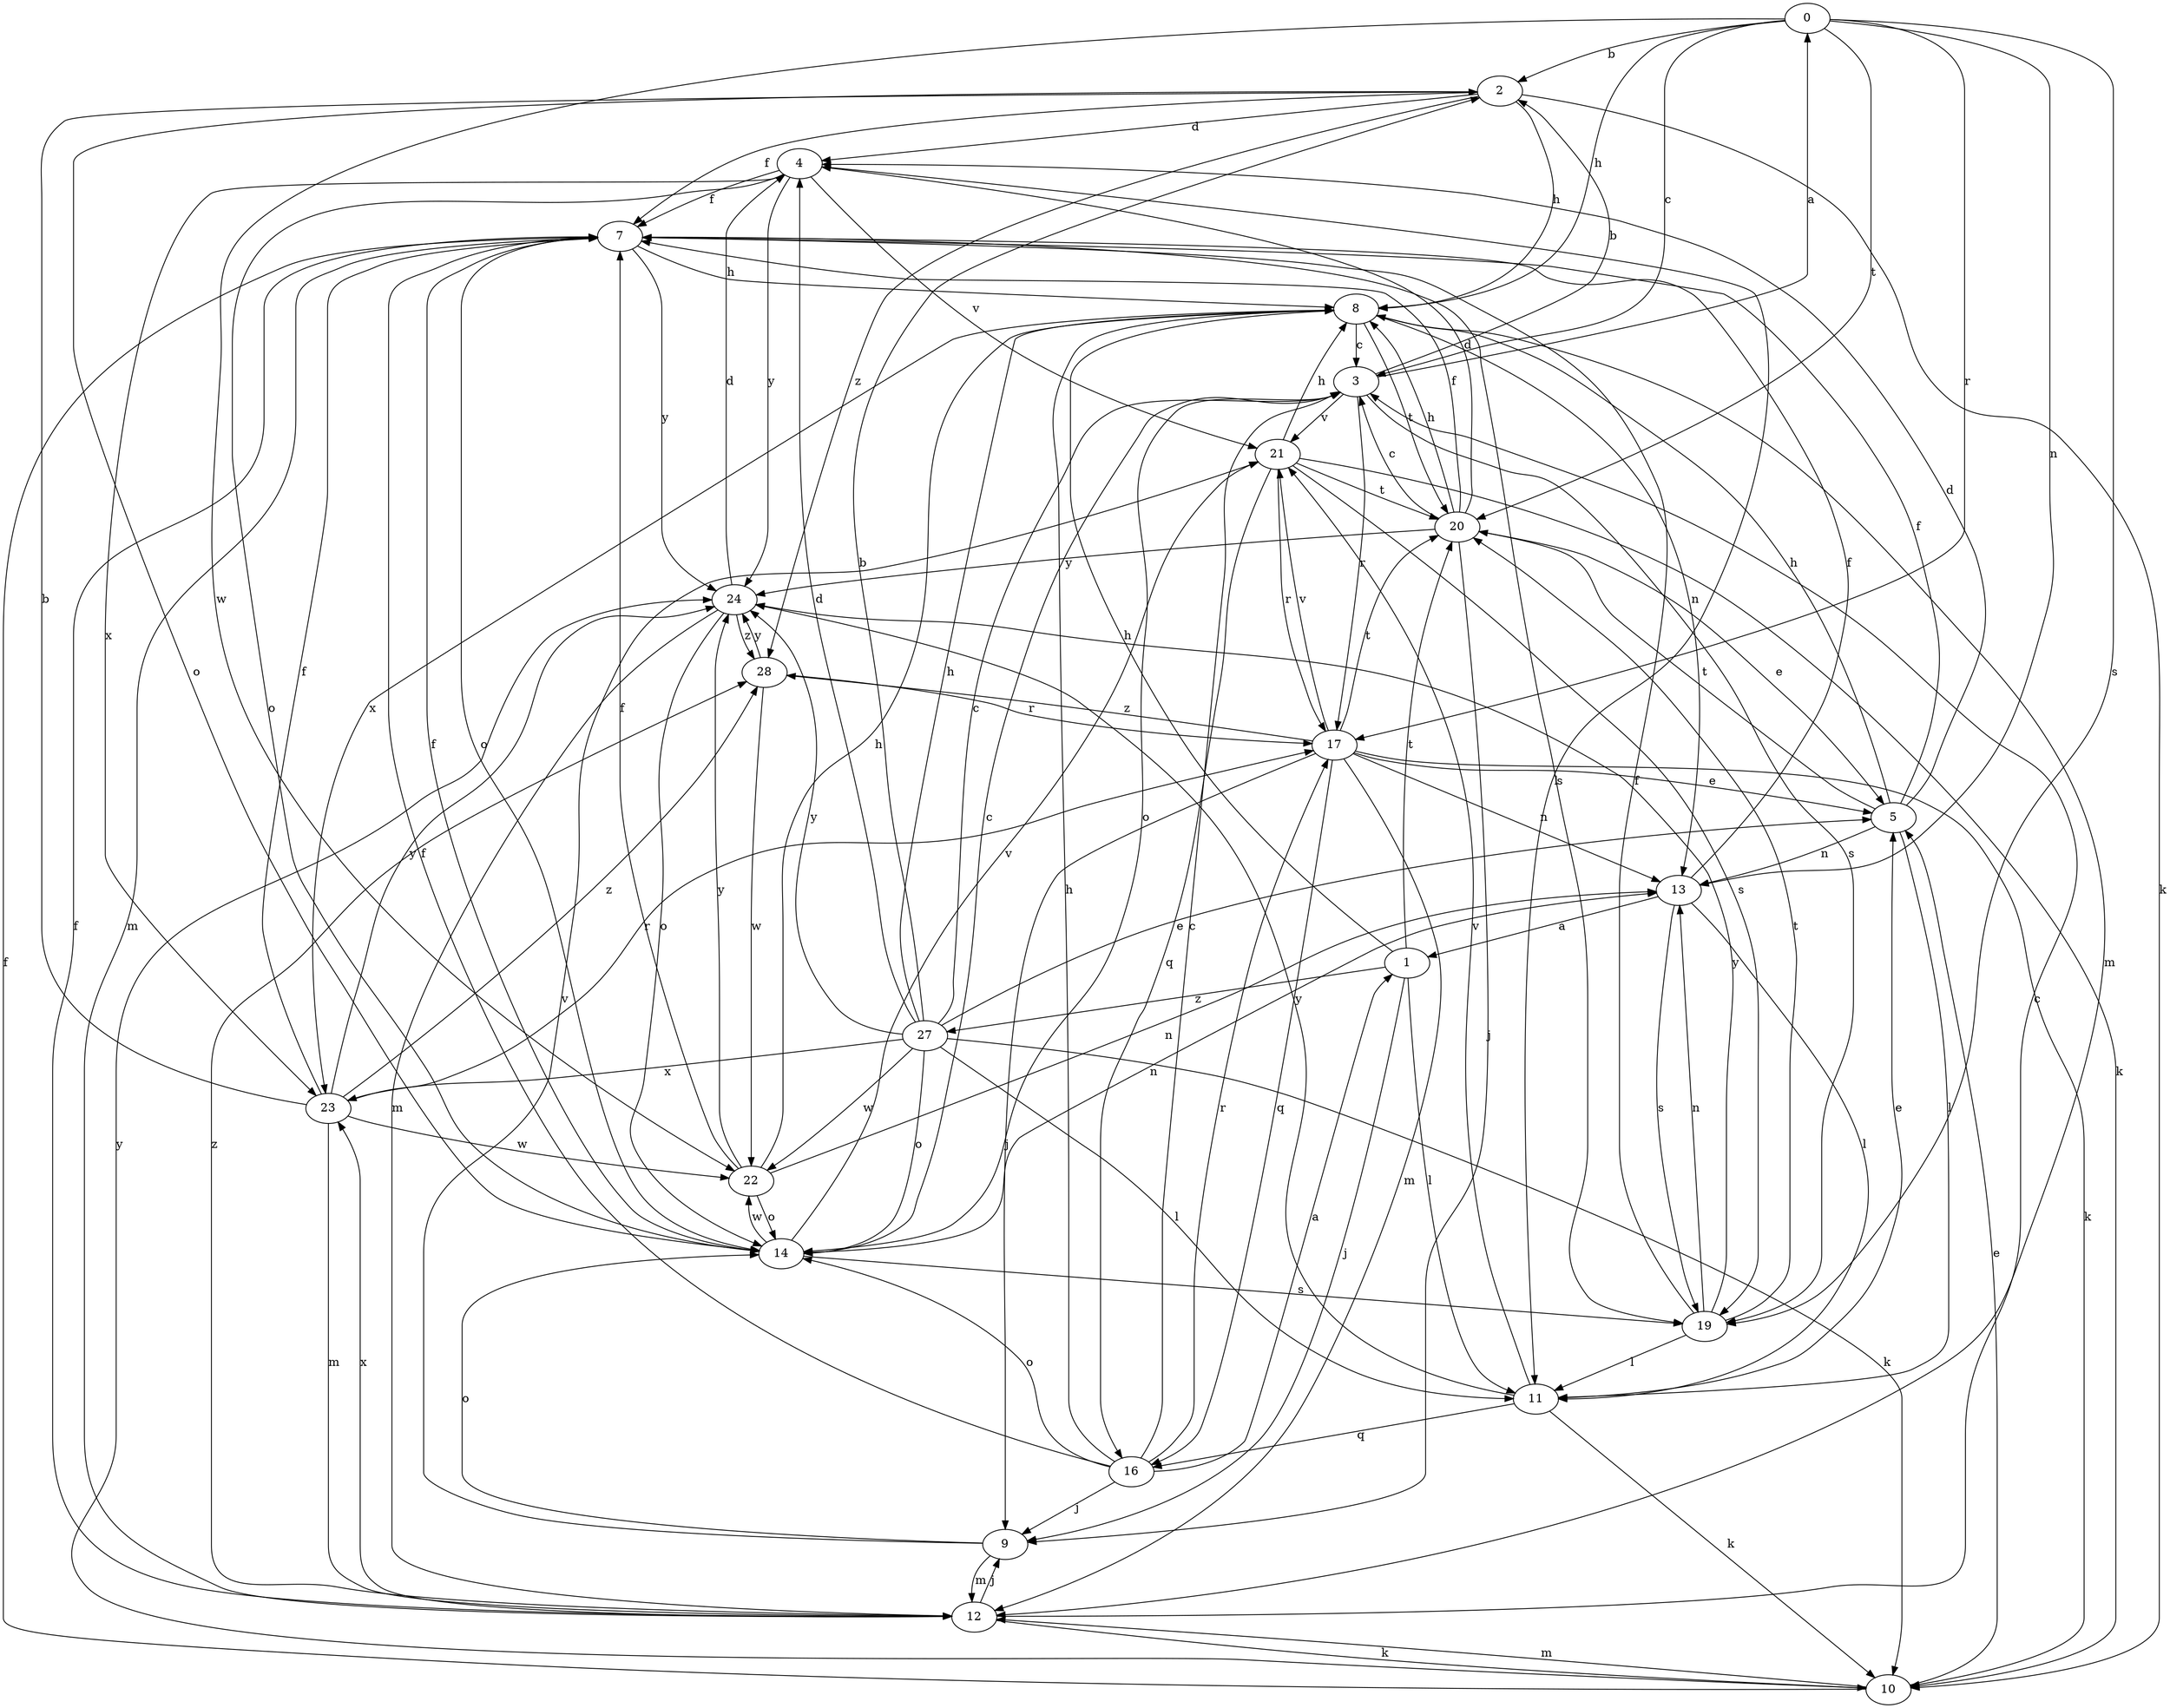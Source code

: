 strict digraph  {
0;
1;
2;
3;
4;
5;
7;
8;
9;
10;
11;
12;
13;
14;
16;
17;
19;
20;
21;
22;
23;
24;
27;
28;
0 -> 2  [label=b];
0 -> 3  [label=c];
0 -> 8  [label=h];
0 -> 13  [label=n];
0 -> 17  [label=r];
0 -> 19  [label=s];
0 -> 20  [label=t];
0 -> 22  [label=w];
1 -> 8  [label=h];
1 -> 9  [label=j];
1 -> 11  [label=l];
1 -> 20  [label=t];
1 -> 27  [label=z];
2 -> 4  [label=d];
2 -> 7  [label=f];
2 -> 8  [label=h];
2 -> 10  [label=k];
2 -> 14  [label=o];
2 -> 28  [label=z];
3 -> 0  [label=a];
3 -> 2  [label=b];
3 -> 14  [label=o];
3 -> 17  [label=r];
3 -> 19  [label=s];
3 -> 21  [label=v];
4 -> 7  [label=f];
4 -> 11  [label=l];
4 -> 14  [label=o];
4 -> 21  [label=v];
4 -> 23  [label=x];
4 -> 24  [label=y];
5 -> 4  [label=d];
5 -> 7  [label=f];
5 -> 8  [label=h];
5 -> 11  [label=l];
5 -> 13  [label=n];
5 -> 20  [label=t];
7 -> 8  [label=h];
7 -> 12  [label=m];
7 -> 14  [label=o];
7 -> 19  [label=s];
7 -> 24  [label=y];
8 -> 3  [label=c];
8 -> 12  [label=m];
8 -> 13  [label=n];
8 -> 20  [label=t];
8 -> 23  [label=x];
9 -> 12  [label=m];
9 -> 14  [label=o];
9 -> 21  [label=v];
10 -> 5  [label=e];
10 -> 7  [label=f];
10 -> 12  [label=m];
10 -> 24  [label=y];
11 -> 5  [label=e];
11 -> 10  [label=k];
11 -> 16  [label=q];
11 -> 21  [label=v];
11 -> 24  [label=y];
12 -> 3  [label=c];
12 -> 7  [label=f];
12 -> 9  [label=j];
12 -> 10  [label=k];
12 -> 23  [label=x];
12 -> 28  [label=z];
13 -> 1  [label=a];
13 -> 7  [label=f];
13 -> 11  [label=l];
13 -> 19  [label=s];
14 -> 3  [label=c];
14 -> 7  [label=f];
14 -> 13  [label=n];
14 -> 19  [label=s];
14 -> 21  [label=v];
14 -> 22  [label=w];
16 -> 1  [label=a];
16 -> 3  [label=c];
16 -> 7  [label=f];
16 -> 8  [label=h];
16 -> 9  [label=j];
16 -> 14  [label=o];
16 -> 17  [label=r];
17 -> 5  [label=e];
17 -> 9  [label=j];
17 -> 10  [label=k];
17 -> 12  [label=m];
17 -> 13  [label=n];
17 -> 16  [label=q];
17 -> 20  [label=t];
17 -> 21  [label=v];
17 -> 28  [label=z];
19 -> 7  [label=f];
19 -> 11  [label=l];
19 -> 13  [label=n];
19 -> 20  [label=t];
19 -> 24  [label=y];
20 -> 3  [label=c];
20 -> 4  [label=d];
20 -> 5  [label=e];
20 -> 7  [label=f];
20 -> 8  [label=h];
20 -> 9  [label=j];
20 -> 24  [label=y];
21 -> 8  [label=h];
21 -> 10  [label=k];
21 -> 16  [label=q];
21 -> 17  [label=r];
21 -> 19  [label=s];
21 -> 20  [label=t];
22 -> 7  [label=f];
22 -> 8  [label=h];
22 -> 13  [label=n];
22 -> 14  [label=o];
22 -> 24  [label=y];
23 -> 2  [label=b];
23 -> 7  [label=f];
23 -> 12  [label=m];
23 -> 17  [label=r];
23 -> 22  [label=w];
23 -> 24  [label=y];
23 -> 28  [label=z];
24 -> 4  [label=d];
24 -> 12  [label=m];
24 -> 14  [label=o];
24 -> 28  [label=z];
27 -> 2  [label=b];
27 -> 3  [label=c];
27 -> 4  [label=d];
27 -> 5  [label=e];
27 -> 8  [label=h];
27 -> 10  [label=k];
27 -> 11  [label=l];
27 -> 14  [label=o];
27 -> 22  [label=w];
27 -> 23  [label=x];
27 -> 24  [label=y];
28 -> 17  [label=r];
28 -> 22  [label=w];
28 -> 24  [label=y];
}
